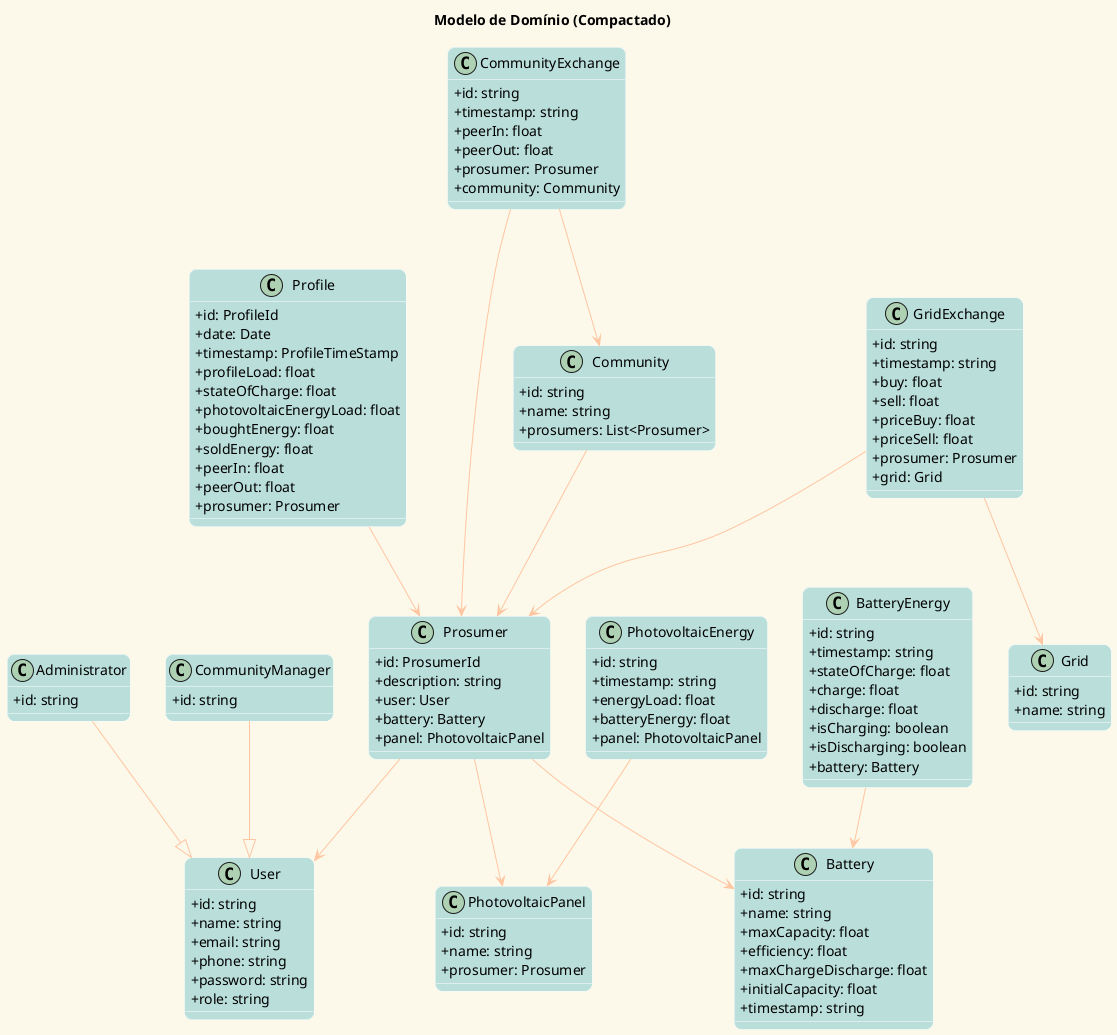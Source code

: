 @startuml

skinparam backgroundColor #fcf9ea
skinparam roundcorner 15
skinparam classAttributeIconSize 0
skinparam class {
  ArrowColor ffc5a1
  BorderColor White
  BackgroundColor #badfdb
}

title Modelo de Domínio (Compactado)

class Administrator {
  +id: string

}

class CommunityManager {
  +id: string
}

class Prosumer {
  +id: ProsumerId
  +description: string
  +user: User
  +battery: Battery
  +panel: PhotovoltaicPanel
}

class Profile {
  +id: ProfileId
  +date: Date
  +timestamp: ProfileTimeStamp
  +profileLoad: float
  +stateOfCharge: float
  +photovoltaicEnergyLoad: float
  +boughtEnergy: float
  +soldEnergy: float
  +peerIn: float
  +peerOut: float
  +prosumer: Prosumer
}

class GridExchange {
  +id: string
  +timestamp: string
  +buy: float
  +sell: float
  +priceBuy: float
  +priceSell: float
  +prosumer: Prosumer
  +grid: Grid
}

class CommunityExchange {
  +id: string
  +timestamp: string
  +peerIn: float
  +peerOut: float
  +prosumer: Prosumer
  +community: Community
}

class Community {
  +id: string
  +name: string
  +prosumers: List<Prosumer>
}

class User {
  +id: string
  +name: string
  +email: string
  +phone: string
  +password: string
  +role: string
}

class Administrator
Administrator --|> User

class CommunityManager
CommunityManager --|> User

class PhotovoltaicPanel {
  +id: string
  +name: string
  +prosumer: Prosumer
}

class PhotovoltaicEnergy {
  +id: string
  +timestamp: string
  +energyLoad: float
  +batteryEnergy: float
  +panel: PhotovoltaicPanel
}

class Battery {
  +id: string
  +name: string
  +maxCapacity: float
  +efficiency: float
  +maxChargeDischarge: float
  +initialCapacity: float
  +timestamp: string
}

class BatteryEnergy {
  +id: string
  +timestamp: string
  +stateOfCharge: float
  +charge: float
  +discharge: float
  +isCharging: boolean
  +isDischarging: boolean
  +battery: Battery
}

class Grid {
  +id: string
  +name: string
}

' Relacionamentos principais
Prosumer --> User
Prosumer --> Battery
Prosumer --> PhotovoltaicPanel
Profile --> Prosumer
GridExchange --> Prosumer
GridExchange --> Grid
CommunityExchange --> Prosumer
CommunityExchange --> Community
Community --> Prosumer
PhotovoltaicEnergy --> PhotovoltaicPanel
BatteryEnergy --> Battery

@enduml
